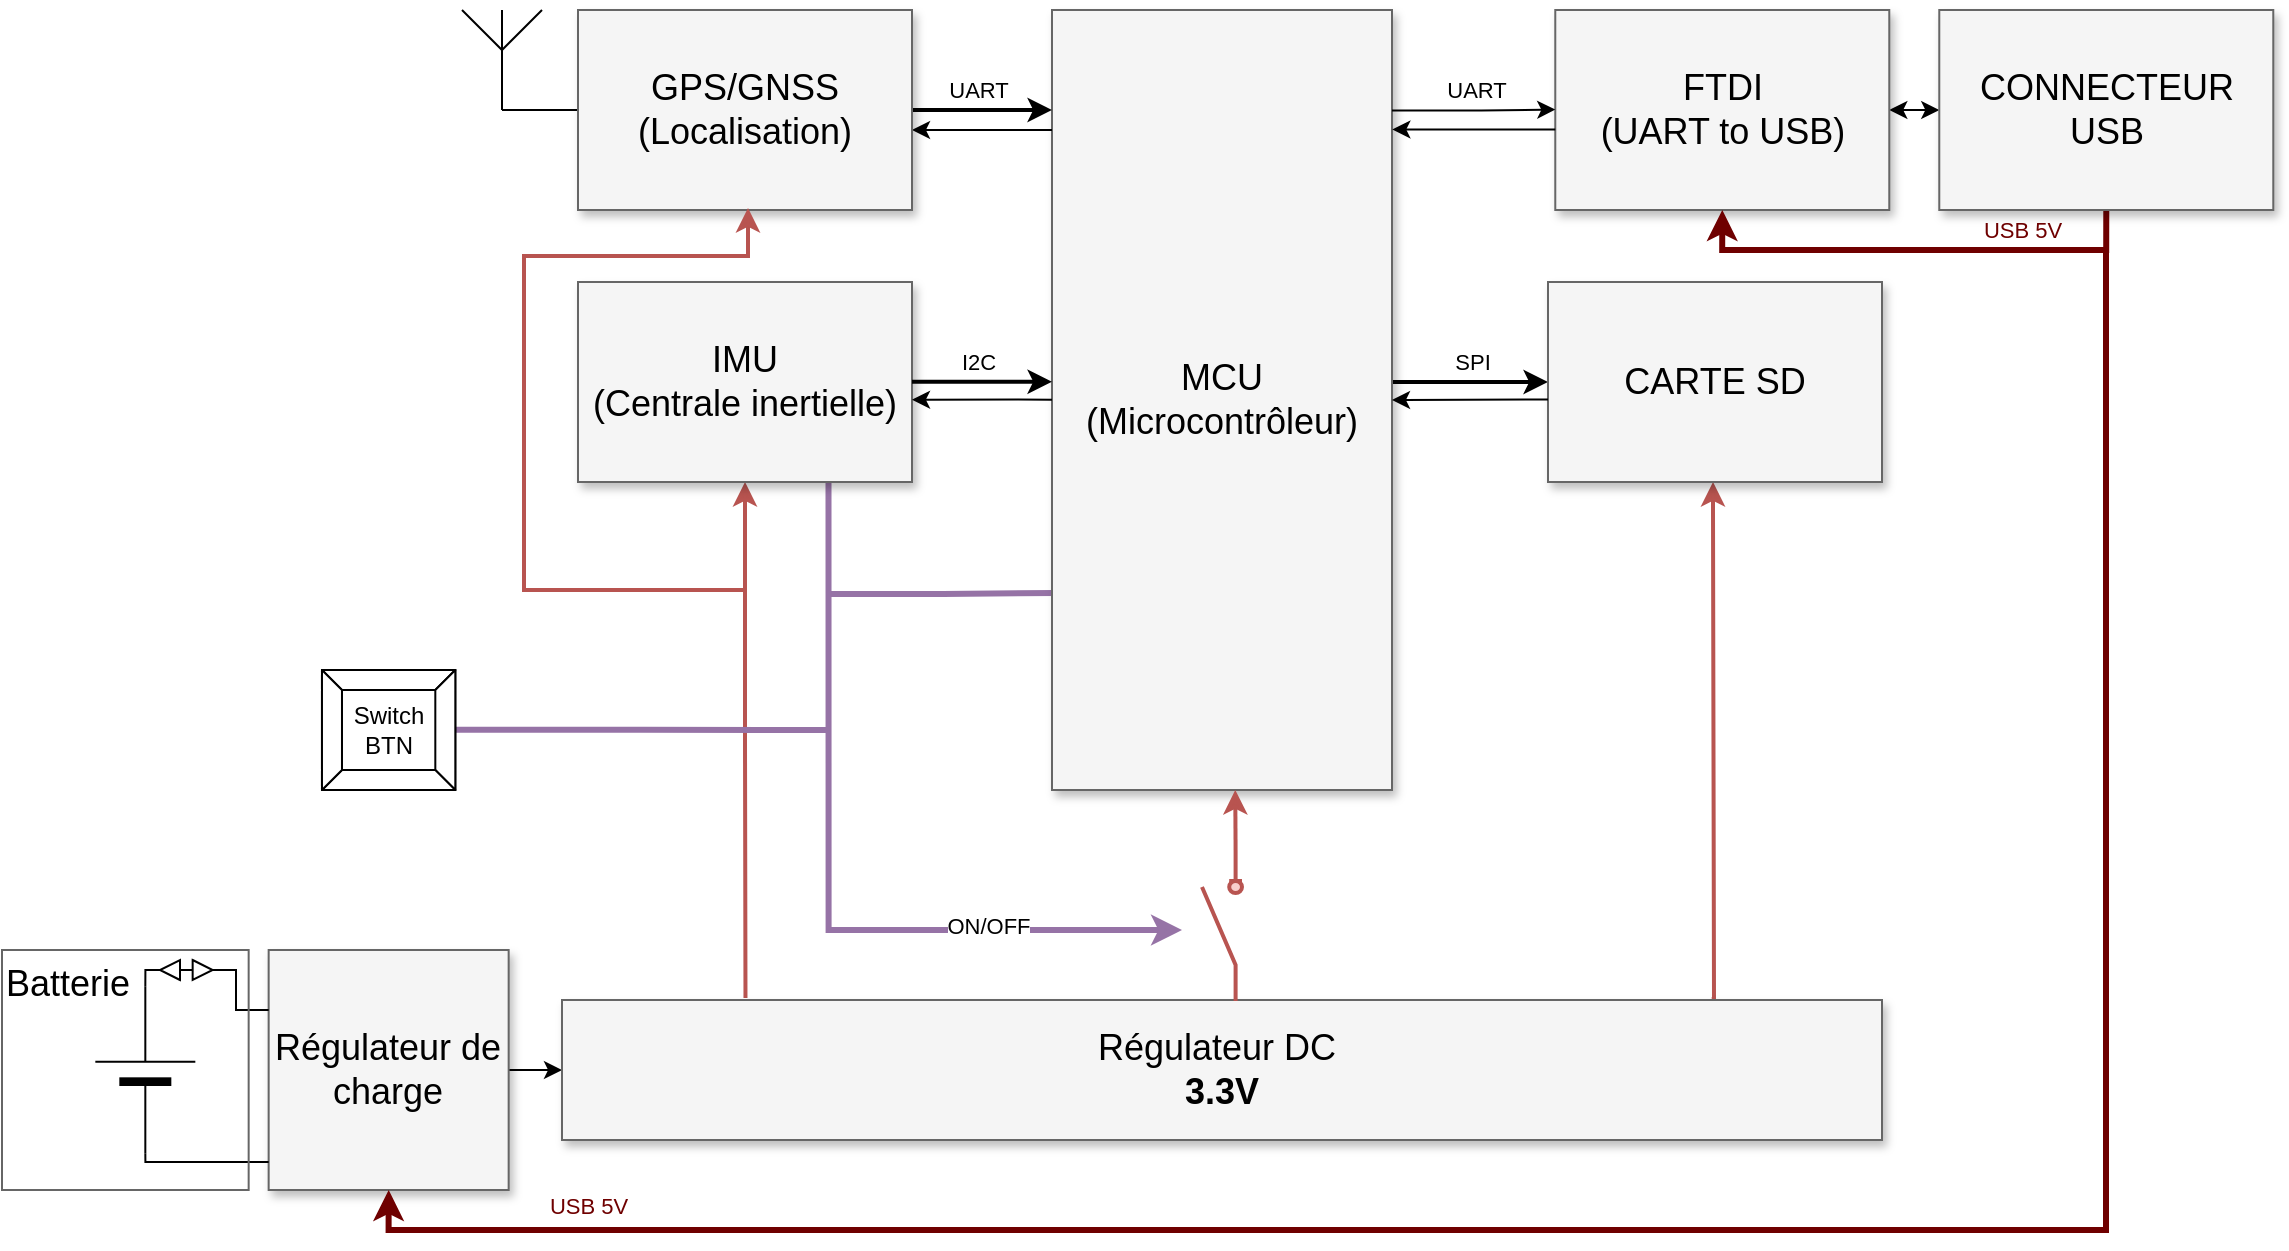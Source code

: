 <mxfile version="21.6.6" type="device">
  <diagram name="Page-1" id="90a13364-a465-7bf4-72fc-28e22215d7a0">
    <mxGraphModel dx="1434" dy="790" grid="1" gridSize="10" guides="1" tooltips="1" connect="1" arrows="1" fold="1" page="1" pageScale="1.5" pageWidth="1169" pageHeight="826" background="none" math="0" shadow="0">
      <root>
        <mxCell id="0" style=";html=1;" />
        <mxCell id="1" style=";html=1;" parent="0" />
        <mxCell id="3a17f1ce550125da-13" style="edgeStyle=elbowEdgeStyle;rounded=0;html=1;startArrow=none;startFill=0;jettySize=auto;orthogonalLoop=1;fontSize=18;elbow=vertical;strokeWidth=2;entryX=0;entryY=0.5;entryDx=0;entryDy=0;" parent="1" source="3a17f1ce550125da-2" target="XYJKtmcQuEoalei3D0jX-16" edge="1">
          <mxGeometry relative="1" as="geometry">
            <mxPoint x="1055" y="484.667" as="targetPoint" />
            <Array as="points">
              <mxPoint x="1000" y="536" />
            </Array>
          </mxGeometry>
        </mxCell>
        <mxCell id="XYJKtmcQuEoalei3D0jX-18" value="SPI" style="edgeLabel;html=1;align=center;verticalAlign=middle;resizable=0;points=[];" parent="3a17f1ce550125da-13" vertex="1" connectable="0">
          <mxGeometry x="0.501" y="2" relative="1" as="geometry">
            <mxPoint x="-19" y="-8" as="offset" />
          </mxGeometry>
        </mxCell>
        <mxCell id="OqXNLwc1fSAHiSqOunqU-12" style="edgeStyle=orthogonalEdgeStyle;rounded=0;orthogonalLoop=1;jettySize=auto;html=1;exitX=0;exitY=0.75;exitDx=0;exitDy=0;endArrow=none;endFill=0;fillColor=#e1d5e7;strokeColor=#9673a6;strokeWidth=3;" edge="1" parent="1">
          <mxGeometry relative="1" as="geometry">
            <mxPoint x="693" y="642" as="targetPoint" />
            <mxPoint x="807.0" y="641.5" as="sourcePoint" />
          </mxGeometry>
        </mxCell>
        <mxCell id="3a17f1ce550125da-2" value="MCU&lt;br&gt;(Microcontrôleur)" style="whiteSpace=wrap;html=1;shadow=1;fontSize=18;fillColor=#f5f5f5;strokeColor=#666666;" parent="1" vertex="1">
          <mxGeometry x="805" y="350" width="170" height="390" as="geometry" />
        </mxCell>
        <mxCell id="3a17f1ce550125da-20" style="edgeStyle=elbowEdgeStyle;rounded=0;html=1;startArrow=none;startFill=0;jettySize=auto;orthogonalLoop=1;fontSize=18;elbow=horizontal;strokeWidth=2;" parent="1" source="3a17f1ce550125da-8" target="3a17f1ce550125da-2" edge="1">
          <mxGeometry relative="1" as="geometry">
            <Array as="points">
              <mxPoint x="790" y="400" />
              <mxPoint x="768" y="536" />
              <mxPoint x="788" y="516" />
              <mxPoint x="775" y="520" />
            </Array>
          </mxGeometry>
        </mxCell>
        <mxCell id="XYJKtmcQuEoalei3D0jX-1" value="UART" style="edgeLabel;html=1;align=center;verticalAlign=middle;resizable=0;points=[];" parent="3a17f1ce550125da-20" vertex="1" connectable="0">
          <mxGeometry x="0.486" y="1" relative="1" as="geometry">
            <mxPoint x="-19" y="-9" as="offset" />
          </mxGeometry>
        </mxCell>
        <mxCell id="XYJKtmcQuEoalei3D0jX-9" value="" style="edgeStyle=orthogonalEdgeStyle;rounded=0;orthogonalLoop=1;jettySize=auto;html=1;startArrow=classic;startFill=1;endArrow=none;endFill=0;" parent="1" edge="1">
          <mxGeometry relative="1" as="geometry">
            <mxPoint x="735" y="410" as="sourcePoint" />
            <mxPoint x="805" y="410" as="targetPoint" />
            <Array as="points">
              <mxPoint x="788" y="410" />
              <mxPoint x="788" y="410" />
            </Array>
          </mxGeometry>
        </mxCell>
        <mxCell id="xFz7LN6-6s0P9DryTUI6-2" style="edgeStyle=orthogonalEdgeStyle;rounded=0;orthogonalLoop=1;jettySize=auto;html=1;exitX=0;exitY=0.5;exitDx=0;exitDy=0;entryX=0.5;entryY=1;entryDx=0;entryDy=0;entryPerimeter=0;endArrow=none;endFill=0;" parent="1" source="3a17f1ce550125da-8" target="xFz7LN6-6s0P9DryTUI6-1" edge="1">
          <mxGeometry relative="1" as="geometry" />
        </mxCell>
        <mxCell id="3a17f1ce550125da-8" value="GPS/GNSS&lt;br&gt;(Localisation)" style="whiteSpace=wrap;html=1;shadow=1;fontSize=18;fillColor=#f5f5f5;strokeColor=#666666;" parent="1" vertex="1">
          <mxGeometry x="568" y="350" width="167" height="100" as="geometry" />
        </mxCell>
        <mxCell id="XYJKtmcQuEoalei3D0jX-30" style="edgeStyle=orthogonalEdgeStyle;rounded=0;orthogonalLoop=1;jettySize=auto;html=1;exitX=0.5;exitY=1;exitDx=0;exitDy=0;entryX=0.139;entryY=-0.014;entryDx=0;entryDy=0;entryPerimeter=0;fillColor=#f8cecc;strokeColor=#b85450;startArrow=classic;startFill=1;endArrow=none;endFill=0;strokeWidth=2;" parent="1" source="3a17f1ce550125da-9" target="XYJKtmcQuEoalei3D0jX-27" edge="1">
          <mxGeometry relative="1" as="geometry" />
        </mxCell>
        <mxCell id="OqXNLwc1fSAHiSqOunqU-10" style="edgeStyle=orthogonalEdgeStyle;rounded=0;orthogonalLoop=1;jettySize=auto;html=1;exitX=0.75;exitY=1;exitDx=0;exitDy=0;fillColor=#e1d5e7;strokeColor=#9673a6;strokeWidth=3;" edge="1" parent="1" source="3a17f1ce550125da-9">
          <mxGeometry relative="1" as="geometry">
            <mxPoint x="870" y="810" as="targetPoint" />
            <Array as="points">
              <mxPoint x="693" y="810" />
            </Array>
          </mxGeometry>
        </mxCell>
        <mxCell id="OqXNLwc1fSAHiSqOunqU-13" value="ON/OFF" style="edgeLabel;html=1;align=center;verticalAlign=middle;resizable=0;points=[];" vertex="1" connectable="0" parent="OqXNLwc1fSAHiSqOunqU-10">
          <mxGeometry x="0.513" y="-2" relative="1" as="geometry">
            <mxPoint y="-4" as="offset" />
          </mxGeometry>
        </mxCell>
        <mxCell id="3a17f1ce550125da-9" value="IMU&lt;br&gt;(Centrale inertielle)" style="whiteSpace=wrap;html=1;shadow=1;fontSize=18;fillColor=#f5f5f5;strokeColor=#666666;" parent="1" vertex="1">
          <mxGeometry x="568" y="486" width="167" height="100" as="geometry" />
        </mxCell>
        <mxCell id="XYJKtmcQuEoalei3D0jX-28" style="edgeStyle=orthogonalEdgeStyle;rounded=0;orthogonalLoop=1;jettySize=auto;html=1;entryX=0;entryY=0.5;entryDx=0;entryDy=0;" parent="1" source="3a17f1ce550125da-11" target="XYJKtmcQuEoalei3D0jX-27" edge="1">
          <mxGeometry relative="1" as="geometry" />
        </mxCell>
        <mxCell id="3a17f1ce550125da-11" value="Régulateur de charge" style="whiteSpace=wrap;html=1;shadow=1;fontSize=18;fillColor=#f5f5f5;strokeColor=#666666;" parent="1" vertex="1">
          <mxGeometry x="413.33" y="820" width="120" height="120" as="geometry" />
        </mxCell>
        <mxCell id="XYJKtmcQuEoalei3D0jX-35" style="edgeStyle=orthogonalEdgeStyle;rounded=0;orthogonalLoop=1;jettySize=auto;html=1;exitX=0.5;exitY=1;exitDx=0;exitDy=0;entryX=0.871;entryY=-0.007;entryDx=0;entryDy=0;entryPerimeter=0;fillColor=#f8cecc;strokeColor=#b85450;startArrow=classic;startFill=1;endArrow=none;endFill=0;strokeWidth=2;" parent="1" target="XYJKtmcQuEoalei3D0jX-27" edge="1">
          <mxGeometry relative="1" as="geometry">
            <mxPoint x="1135.5" y="586" as="sourcePoint" />
            <Array as="points">
              <mxPoint x="1136" y="600" />
              <mxPoint x="1136" y="600" />
              <mxPoint x="1136" y="845" />
            </Array>
            <mxPoint x="1140.46" y="846.4" as="targetPoint" />
          </mxGeometry>
        </mxCell>
        <mxCell id="XYJKtmcQuEoalei3D0jX-16" value="CARTE SD" style="whiteSpace=wrap;html=1;shadow=1;fontSize=18;fillColor=#f5f5f5;strokeColor=#666666;" parent="1" vertex="1">
          <mxGeometry x="1053" y="486" width="167" height="100" as="geometry" />
        </mxCell>
        <mxCell id="XYJKtmcQuEoalei3D0jX-17" value="" style="edgeStyle=orthogonalEdgeStyle;rounded=0;orthogonalLoop=1;jettySize=auto;html=1;startArrow=classic;startFill=1;endArrow=none;endFill=0;exitX=1;exitY=0.5;exitDx=0;exitDy=0;" parent="1" edge="1" source="3a17f1ce550125da-2">
          <mxGeometry relative="1" as="geometry">
            <mxPoint x="969.97" y="544.71" as="sourcePoint" />
            <mxPoint x="1052.97" y="544.71" as="targetPoint" />
            <Array as="points">
              <mxPoint x="1053" y="545" />
            </Array>
          </mxGeometry>
        </mxCell>
        <mxCell id="XYJKtmcQuEoalei3D0jX-24" style="edgeStyle=orthogonalEdgeStyle;rounded=0;orthogonalLoop=1;jettySize=auto;html=1;exitX=0;exitY=0.5;exitDx=0;exitDy=0;exitPerimeter=0;endArrow=none;endFill=0;" parent="1" source="XYJKtmcQuEoalei3D0jX-21" edge="1">
          <mxGeometry relative="1" as="geometry">
            <mxPoint x="413.33" y="926" as="targetPoint" />
            <Array as="points">
              <mxPoint x="361.33" y="926" />
              <mxPoint x="413.33" y="926" />
            </Array>
          </mxGeometry>
        </mxCell>
        <mxCell id="XYJKtmcQuEoalei3D0jX-38" style="edgeStyle=orthogonalEdgeStyle;rounded=0;orthogonalLoop=1;jettySize=auto;html=1;exitX=1;exitY=0.5;exitDx=0;exitDy=0;exitPerimeter=0;entryX=0;entryY=0.25;entryDx=0;entryDy=0;endArrow=none;endFill=0;" parent="1" source="XYJKtmcQuEoalei3D0jX-21" target="3a17f1ce550125da-11" edge="1">
          <mxGeometry relative="1" as="geometry">
            <mxPoint x="390" y="838.293" as="targetPoint" />
            <Array as="points">
              <mxPoint x="352" y="830" />
              <mxPoint x="397" y="830" />
              <mxPoint x="397" y="850" />
            </Array>
          </mxGeometry>
        </mxCell>
        <mxCell id="XYJKtmcQuEoalei3D0jX-21" value="" style="verticalLabelPosition=bottom;shadow=0;dashed=0;align=center;fillColor=strokeColor;html=1;verticalAlign=top;strokeWidth=1;shape=mxgraph.electrical.miscellaneous.monocell_battery;rotation=-90;" parent="1" vertex="1">
          <mxGeometry x="310" y="855" width="83.33" height="50" as="geometry" />
        </mxCell>
        <mxCell id="XYJKtmcQuEoalei3D0jX-25" value="" style="triangle;whiteSpace=wrap;html=1;" parent="1" vertex="1">
          <mxGeometry x="375.33" y="825" width="10" height="10" as="geometry" />
        </mxCell>
        <mxCell id="XYJKtmcQuEoalei3D0jX-26" value="" style="triangle;whiteSpace=wrap;html=1;rotation=-180;" parent="1" vertex="1">
          <mxGeometry x="359.0" y="825" width="10" height="10" as="geometry" />
        </mxCell>
        <mxCell id="XYJKtmcQuEoalei3D0jX-27" value="Régulateur DC&amp;nbsp;&lt;br&gt;&lt;b&gt;3.3V&lt;/b&gt;" style="whiteSpace=wrap;html=1;shadow=1;fontSize=18;fillColor=#f5f5f5;strokeColor=#666666;" parent="1" vertex="1">
          <mxGeometry x="560" y="845" width="660" height="70" as="geometry" />
        </mxCell>
        <mxCell id="XYJKtmcQuEoalei3D0jX-37" value="Batterie" style="whiteSpace=wrap;html=1;shadow=0;fontSize=18;fillColor=none;strokeColor=#666666;align=left;horizontal=1;verticalAlign=top;" parent="1" vertex="1">
          <mxGeometry x="280" y="820" width="123.33" height="120" as="geometry" />
        </mxCell>
        <mxCell id="XYJKtmcQuEoalei3D0jX-51" value="" style="endArrow=classic;html=1;rounded=0;fillColor=#f8cecc;strokeColor=#b85450;strokeWidth=2;" parent="1" edge="1">
          <mxGeometry width="50" height="50" relative="1" as="geometry">
            <mxPoint x="651" y="640" as="sourcePoint" />
            <mxPoint x="653" y="449" as="targetPoint" />
            <Array as="points">
              <mxPoint x="541" y="640" />
              <mxPoint x="541" y="623" />
              <mxPoint x="541" y="553" />
              <mxPoint x="541" y="473" />
              <mxPoint x="653" y="473" />
            </Array>
          </mxGeometry>
        </mxCell>
        <mxCell id="XYJKtmcQuEoalei3D0jX-63" style="edgeStyle=orthogonalEdgeStyle;rounded=0;orthogonalLoop=1;jettySize=auto;html=1;exitX=0.5;exitY=1;exitDx=0;exitDy=0;entryX=0.5;entryY=1;entryDx=0;entryDy=0;fillColor=#f8cecc;strokeColor=#b85450;strokeWidth=2;" parent="1" edge="1">
          <mxGeometry relative="1" as="geometry">
            <Array as="points">
              <mxPoint x="1334" y="610" />
              <mxPoint x="1142" y="610" />
            </Array>
            <mxPoint x="1141.5" y="586" as="targetPoint" />
          </mxGeometry>
        </mxCell>
        <mxCell id="XYJKtmcQuEoalei3D0jX-64" value="USB 5V" style="edgeLabel;html=1;align=center;verticalAlign=middle;resizable=0;points=[];fontColor=#b85450;labelBackgroundColor=none;" parent="XYJKtmcQuEoalei3D0jX-63" vertex="1" connectable="0">
          <mxGeometry x="-0.085" y="1" relative="1" as="geometry">
            <mxPoint x="52" y="-11" as="offset" />
          </mxGeometry>
        </mxCell>
        <mxCell id="poN9vU4fB8ckyltbJReI-1" style="edgeStyle=orthogonalEdgeStyle;rounded=0;orthogonalLoop=1;jettySize=auto;html=1;entryX=0.5;entryY=1;entryDx=0;entryDy=0;fillColor=#a20025;strokeColor=#6F0000;strokeWidth=3;" parent="1" target="3a17f1ce550125da-11" edge="1">
          <mxGeometry relative="1" as="geometry">
            <mxPoint x="1332" y="470" as="sourcePoint" />
            <Array as="points">
              <mxPoint x="1332" y="960" />
              <mxPoint x="473" y="960" />
            </Array>
          </mxGeometry>
        </mxCell>
        <mxCell id="xFz7LN6-6s0P9DryTUI6-1" value="" style="verticalLabelPosition=bottom;shadow=0;dashed=0;align=center;html=1;verticalAlign=top;shape=mxgraph.electrical.radio.aerial_-_antenna_1;" parent="1" vertex="1">
          <mxGeometry x="510" y="350" width="40" height="50" as="geometry" />
        </mxCell>
        <mxCell id="xFz7LN6-6s0P9DryTUI6-9" style="edgeStyle=elbowEdgeStyle;rounded=0;html=1;startArrow=none;startFill=0;jettySize=auto;orthogonalLoop=1;fontSize=18;elbow=horizontal;strokeWidth=2;" parent="1" edge="1">
          <mxGeometry relative="1" as="geometry">
            <Array as="points">
              <mxPoint x="790" y="535.83" />
              <mxPoint x="768" y="671.83" />
              <mxPoint x="788" y="651.83" />
              <mxPoint x="775" y="655.83" />
            </Array>
            <mxPoint x="735" y="535.83" as="sourcePoint" />
            <mxPoint x="805" y="535.83" as="targetPoint" />
          </mxGeometry>
        </mxCell>
        <mxCell id="xFz7LN6-6s0P9DryTUI6-10" value="I2C" style="edgeLabel;html=1;align=center;verticalAlign=middle;resizable=0;points=[];" parent="xFz7LN6-6s0P9DryTUI6-9" vertex="1" connectable="0">
          <mxGeometry x="0.486" y="1" relative="1" as="geometry">
            <mxPoint x="-19" y="-9" as="offset" />
          </mxGeometry>
        </mxCell>
        <mxCell id="xFz7LN6-6s0P9DryTUI6-11" value="" style="edgeStyle=orthogonalEdgeStyle;rounded=0;orthogonalLoop=1;jettySize=auto;html=1;startArrow=classic;startFill=1;endArrow=none;endFill=0;" parent="1" edge="1">
          <mxGeometry relative="1" as="geometry">
            <mxPoint x="735" y="544.84" as="sourcePoint" />
            <mxPoint x="805" y="544.84" as="targetPoint" />
            <Array as="points">
              <mxPoint x="788" y="544.84" />
              <mxPoint x="788" y="544.84" />
            </Array>
          </mxGeometry>
        </mxCell>
        <mxCell id="xFz7LN6-6s0P9DryTUI6-13" value="" style="edgeStyle=orthogonalEdgeStyle;rounded=0;orthogonalLoop=1;jettySize=auto;html=1;startArrow=classic;startFill=1;" parent="1" source="xFz7LN6-6s0P9DryTUI6-14" target="xFz7LN6-6s0P9DryTUI6-15" edge="1">
          <mxGeometry relative="1" as="geometry" />
        </mxCell>
        <mxCell id="xFz7LN6-6s0P9DryTUI6-14" value="FTDI&lt;br&gt;(UART to USB)" style="whiteSpace=wrap;html=1;shadow=1;fontSize=18;fillColor=#f5f5f5;strokeColor=#666666;" parent="1" vertex="1">
          <mxGeometry x="1056.64" y="350" width="167" height="100" as="geometry" />
        </mxCell>
        <mxCell id="xFz7LN6-6s0P9DryTUI6-25" style="edgeStyle=orthogonalEdgeStyle;rounded=0;orthogonalLoop=1;jettySize=auto;html=1;exitX=0.5;exitY=1;exitDx=0;exitDy=0;entryX=0.5;entryY=1;entryDx=0;entryDy=0;fillColor=#a20025;strokeColor=#6F0000;strokeWidth=3;" parent="1" source="xFz7LN6-6s0P9DryTUI6-15" target="xFz7LN6-6s0P9DryTUI6-14" edge="1">
          <mxGeometry relative="1" as="geometry" />
        </mxCell>
        <mxCell id="xFz7LN6-6s0P9DryTUI6-26" value="USB 5V" style="edgeLabel;html=1;align=center;verticalAlign=middle;resizable=0;points=[];fontColor=#6f0000;" parent="xFz7LN6-6s0P9DryTUI6-25" vertex="1" connectable="0">
          <mxGeometry x="-0.402" y="-3" relative="1" as="geometry">
            <mxPoint x="7" y="-7" as="offset" />
          </mxGeometry>
        </mxCell>
        <mxCell id="xFz7LN6-6s0P9DryTUI6-15" value="CONNECTEUR USB" style="whiteSpace=wrap;html=1;shadow=1;fontSize=18;fillColor=#f5f5f5;strokeColor=#666666;" parent="1" vertex="1">
          <mxGeometry x="1248.64" y="350" width="167" height="100" as="geometry" />
        </mxCell>
        <mxCell id="xFz7LN6-6s0P9DryTUI6-16" style="edgeStyle=elbowEdgeStyle;rounded=0;html=1;startArrow=none;startFill=0;jettySize=auto;orthogonalLoop=1;fontSize=18;elbow=horizontal;strokeWidth=1;exitX=1.008;exitY=0.216;exitDx=0;exitDy=0;exitPerimeter=0;" parent="1" edge="1">
          <mxGeometry relative="1" as="geometry">
            <Array as="points">
              <mxPoint x="1019.64" y="399.75" />
              <mxPoint x="1039.64" y="379.75" />
              <mxPoint x="1026.64" y="383.75" />
            </Array>
            <mxPoint x="975.0" y="400.23" as="sourcePoint" />
            <mxPoint x="1056.64" y="399.75" as="targetPoint" />
          </mxGeometry>
        </mxCell>
        <mxCell id="xFz7LN6-6s0P9DryTUI6-17" value="UART" style="edgeLabel;html=1;align=center;verticalAlign=middle;resizable=0;points=[];" parent="xFz7LN6-6s0P9DryTUI6-16" vertex="1" connectable="0">
          <mxGeometry x="0.486" y="1" relative="1" as="geometry">
            <mxPoint x="-19" y="-9" as="offset" />
          </mxGeometry>
        </mxCell>
        <mxCell id="xFz7LN6-6s0P9DryTUI6-18" value="" style="edgeStyle=orthogonalEdgeStyle;rounded=0;orthogonalLoop=1;jettySize=auto;html=1;startArrow=classic;startFill=1;endArrow=none;endFill=0;exitX=1.009;exitY=0.25;exitDx=0;exitDy=0;exitPerimeter=0;" parent="1" edge="1">
          <mxGeometry relative="1" as="geometry">
            <mxPoint x="975.17" y="409.75" as="sourcePoint" />
            <mxPoint x="1056.64" y="409.75" as="targetPoint" />
            <Array as="points" />
          </mxGeometry>
        </mxCell>
        <mxCell id="OqXNLwc1fSAHiSqOunqU-1" value="USB 5V" style="edgeLabel;html=1;align=center;verticalAlign=middle;resizable=0;points=[];fontColor=#6f0000;" vertex="1" connectable="0" parent="1">
          <mxGeometry x="669.999" y="770.0" as="geometry">
            <mxPoint x="-97" y="178" as="offset" />
          </mxGeometry>
        </mxCell>
        <mxCell id="OqXNLwc1fSAHiSqOunqU-7" style="edgeStyle=orthogonalEdgeStyle;rounded=0;orthogonalLoop=1;jettySize=auto;html=1;exitX=1;exitY=0.84;exitDx=0;exitDy=0;entryX=0.539;entryY=1;entryDx=0;entryDy=0;entryPerimeter=0;fillColor=#f8cecc;strokeColor=#b85450;strokeWidth=2;" edge="1" parent="1" source="OqXNLwc1fSAHiSqOunqU-6" target="3a17f1ce550125da-2">
          <mxGeometry relative="1" as="geometry" />
        </mxCell>
        <mxCell id="OqXNLwc1fSAHiSqOunqU-6" value="" style="html=1;shape=mxgraph.electrical.electro-mechanical.switchDisconnector;aspect=fixed;elSwitchState=off;rotation=-90;fillColor=#f8cecc;strokeColor=#b85450;strokeWidth=2;" vertex="1" parent="1">
          <mxGeometry x="852.5" y="798" width="75" height="20" as="geometry" />
        </mxCell>
        <mxCell id="OqXNLwc1fSAHiSqOunqU-16" style="edgeStyle=orthogonalEdgeStyle;rounded=0;orthogonalLoop=1;jettySize=auto;html=1;fillColor=#e1d5e7;strokeColor=#9673a6;strokeWidth=3;endArrow=none;endFill=0;exitX=0.993;exitY=0.498;exitDx=0;exitDy=0;exitPerimeter=0;" edge="1" parent="1" source="OqXNLwc1fSAHiSqOunqU-14">
          <mxGeometry relative="1" as="geometry">
            <mxPoint x="692" y="710" as="targetPoint" />
            <mxPoint x="510" y="710" as="sourcePoint" />
          </mxGeometry>
        </mxCell>
        <mxCell id="OqXNLwc1fSAHiSqOunqU-14" value="Switch&lt;br&gt;BTN" style="labelPosition=center;verticalLabelPosition=middle;align=center;html=1;shape=mxgraph.basic.button;dx=10;whiteSpace=wrap;" vertex="1" parent="1">
          <mxGeometry x="439.99" y="680" width="66.67" height="60" as="geometry" />
        </mxCell>
      </root>
    </mxGraphModel>
  </diagram>
</mxfile>

